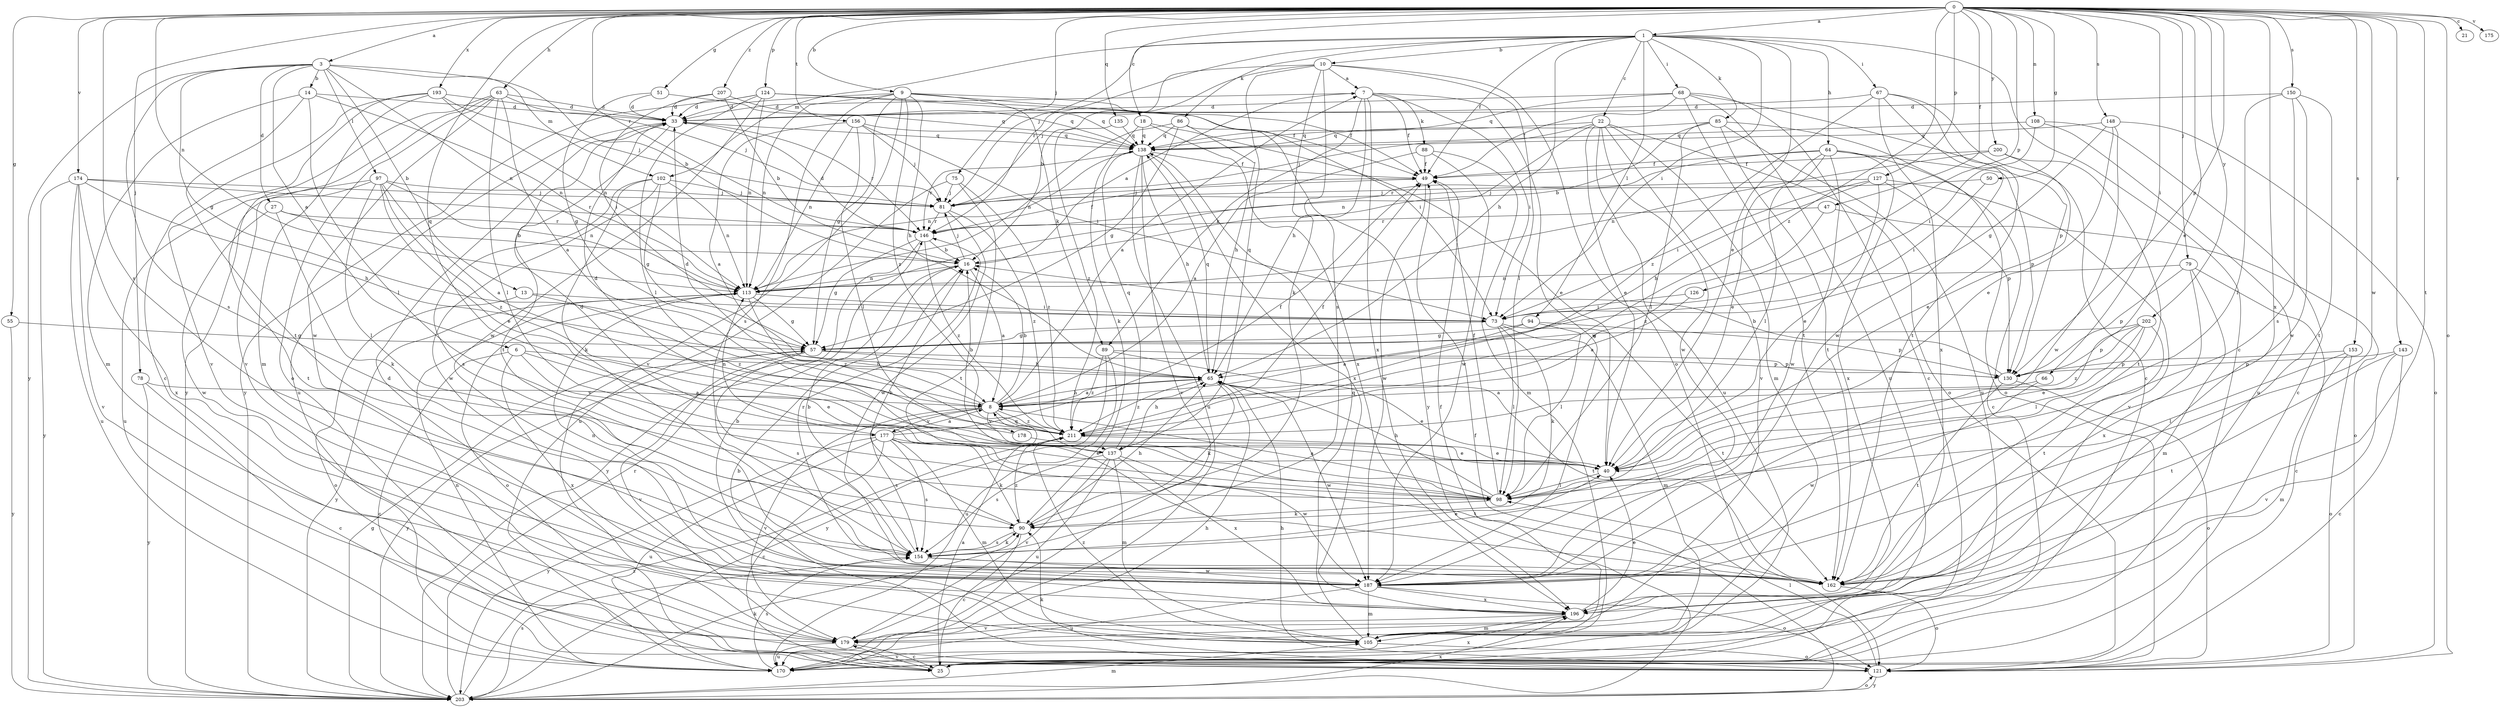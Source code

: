 strict digraph  {
0;
1;
3;
6;
7;
8;
9;
10;
13;
14;
16;
18;
21;
22;
25;
27;
33;
40;
47;
49;
50;
51;
55;
57;
63;
64;
65;
66;
67;
68;
73;
75;
78;
79;
81;
85;
86;
88;
89;
90;
94;
97;
98;
102;
105;
108;
113;
121;
124;
126;
127;
130;
135;
137;
138;
143;
146;
148;
150;
153;
154;
156;
162;
170;
174;
175;
177;
178;
179;
187;
193;
196;
200;
202;
203;
207;
211;
0 -> 1  [label=a];
0 -> 3  [label=a];
0 -> 9  [label=b];
0 -> 18  [label=c];
0 -> 21  [label=c];
0 -> 40  [label=e];
0 -> 47  [label=f];
0 -> 50  [label=g];
0 -> 51  [label=g];
0 -> 55  [label=g];
0 -> 63  [label=h];
0 -> 66  [label=i];
0 -> 75  [label=j];
0 -> 78  [label=j];
0 -> 79  [label=j];
0 -> 108  [label=n];
0 -> 113  [label=n];
0 -> 121  [label=o];
0 -> 124  [label=p];
0 -> 126  [label=p];
0 -> 127  [label=p];
0 -> 130  [label=p];
0 -> 135  [label=q];
0 -> 137  [label=q];
0 -> 143  [label=r];
0 -> 146  [label=r];
0 -> 148  [label=s];
0 -> 150  [label=s];
0 -> 153  [label=s];
0 -> 154  [label=s];
0 -> 156  [label=t];
0 -> 162  [label=t];
0 -> 174  [label=v];
0 -> 175  [label=v];
0 -> 187  [label=w];
0 -> 193  [label=x];
0 -> 196  [label=x];
0 -> 200  [label=y];
0 -> 202  [label=y];
0 -> 207  [label=z];
0 -> 211  [label=z];
1 -> 10  [label=b];
1 -> 22  [label=c];
1 -> 25  [label=c];
1 -> 40  [label=e];
1 -> 49  [label=f];
1 -> 64  [label=h];
1 -> 65  [label=h];
1 -> 67  [label=i];
1 -> 68  [label=i];
1 -> 73  [label=i];
1 -> 81  [label=j];
1 -> 85  [label=k];
1 -> 86  [label=k];
1 -> 94  [label=l];
1 -> 102  [label=m];
1 -> 146  [label=r];
3 -> 6  [label=a];
3 -> 13  [label=b];
3 -> 14  [label=b];
3 -> 16  [label=b];
3 -> 27  [label=d];
3 -> 57  [label=g];
3 -> 97  [label=l];
3 -> 102  [label=m];
3 -> 113  [label=n];
3 -> 154  [label=s];
3 -> 203  [label=y];
6 -> 25  [label=c];
6 -> 40  [label=e];
6 -> 65  [label=h];
6 -> 177  [label=v];
6 -> 196  [label=x];
7 -> 33  [label=d];
7 -> 49  [label=f];
7 -> 65  [label=h];
7 -> 73  [label=i];
7 -> 88  [label=k];
7 -> 89  [label=k];
7 -> 187  [label=w];
7 -> 196  [label=x];
8 -> 7  [label=a];
8 -> 16  [label=b];
8 -> 33  [label=d];
8 -> 65  [label=h];
8 -> 137  [label=q];
8 -> 154  [label=s];
8 -> 177  [label=v];
8 -> 178  [label=v];
8 -> 179  [label=v];
8 -> 211  [label=z];
9 -> 33  [label=d];
9 -> 49  [label=f];
9 -> 57  [label=g];
9 -> 65  [label=h];
9 -> 73  [label=i];
9 -> 89  [label=k];
9 -> 113  [label=n];
9 -> 154  [label=s];
9 -> 179  [label=v];
9 -> 211  [label=z];
10 -> 7  [label=a];
10 -> 16  [label=b];
10 -> 81  [label=j];
10 -> 90  [label=k];
10 -> 98  [label=l];
10 -> 121  [label=o];
10 -> 137  [label=q];
10 -> 154  [label=s];
13 -> 73  [label=i];
13 -> 121  [label=o];
13 -> 211  [label=z];
14 -> 33  [label=d];
14 -> 98  [label=l];
14 -> 105  [label=m];
14 -> 113  [label=n];
14 -> 162  [label=t];
16 -> 7  [label=a];
16 -> 8  [label=a];
16 -> 81  [label=j];
16 -> 113  [label=n];
18 -> 40  [label=e];
18 -> 90  [label=k];
18 -> 138  [label=q];
18 -> 196  [label=x];
22 -> 40  [label=e];
22 -> 81  [label=j];
22 -> 105  [label=m];
22 -> 113  [label=n];
22 -> 121  [label=o];
22 -> 138  [label=q];
22 -> 170  [label=u];
22 -> 179  [label=v];
22 -> 187  [label=w];
25 -> 8  [label=a];
25 -> 179  [label=v];
27 -> 16  [label=b];
27 -> 90  [label=k];
27 -> 146  [label=r];
27 -> 187  [label=w];
33 -> 138  [label=q];
33 -> 146  [label=r];
33 -> 162  [label=t];
33 -> 170  [label=u];
40 -> 98  [label=l];
47 -> 121  [label=o];
47 -> 146  [label=r];
47 -> 211  [label=z];
49 -> 81  [label=j];
49 -> 187  [label=w];
50 -> 73  [label=i];
50 -> 81  [label=j];
51 -> 33  [label=d];
51 -> 57  [label=g];
51 -> 138  [label=q];
55 -> 57  [label=g];
55 -> 203  [label=y];
57 -> 65  [label=h];
57 -> 130  [label=p];
57 -> 154  [label=s];
57 -> 179  [label=v];
57 -> 203  [label=y];
63 -> 8  [label=a];
63 -> 33  [label=d];
63 -> 81  [label=j];
63 -> 98  [label=l];
63 -> 121  [label=o];
63 -> 179  [label=v];
63 -> 187  [label=w];
63 -> 203  [label=y];
64 -> 25  [label=c];
64 -> 40  [label=e];
64 -> 49  [label=f];
64 -> 98  [label=l];
64 -> 130  [label=p];
64 -> 146  [label=r];
64 -> 187  [label=w];
64 -> 196  [label=x];
65 -> 8  [label=a];
65 -> 40  [label=e];
65 -> 90  [label=k];
65 -> 138  [label=q];
65 -> 187  [label=w];
65 -> 211  [label=z];
66 -> 8  [label=a];
66 -> 187  [label=w];
67 -> 25  [label=c];
67 -> 33  [label=d];
67 -> 162  [label=t];
67 -> 187  [label=w];
67 -> 196  [label=x];
67 -> 211  [label=z];
68 -> 25  [label=c];
68 -> 33  [label=d];
68 -> 49  [label=f];
68 -> 130  [label=p];
68 -> 138  [label=q];
68 -> 162  [label=t];
68 -> 170  [label=u];
73 -> 57  [label=g];
73 -> 90  [label=k];
73 -> 98  [label=l];
73 -> 105  [label=m];
73 -> 162  [label=t];
75 -> 81  [label=j];
75 -> 162  [label=t];
75 -> 170  [label=u];
75 -> 211  [label=z];
78 -> 8  [label=a];
78 -> 25  [label=c];
78 -> 203  [label=y];
79 -> 25  [label=c];
79 -> 105  [label=m];
79 -> 113  [label=n];
79 -> 130  [label=p];
79 -> 196  [label=x];
81 -> 146  [label=r];
81 -> 187  [label=w];
81 -> 211  [label=z];
85 -> 16  [label=b];
85 -> 98  [label=l];
85 -> 121  [label=o];
85 -> 138  [label=q];
85 -> 162  [label=t];
85 -> 170  [label=u];
86 -> 57  [label=g];
86 -> 65  [label=h];
86 -> 113  [label=n];
86 -> 138  [label=q];
86 -> 203  [label=y];
88 -> 8  [label=a];
88 -> 49  [label=f];
88 -> 105  [label=m];
88 -> 187  [label=w];
89 -> 130  [label=p];
89 -> 162  [label=t];
89 -> 170  [label=u];
89 -> 203  [label=y];
89 -> 211  [label=z];
90 -> 16  [label=b];
90 -> 25  [label=c];
90 -> 65  [label=h];
90 -> 154  [label=s];
90 -> 211  [label=z];
94 -> 8  [label=a];
94 -> 57  [label=g];
94 -> 98  [label=l];
94 -> 130  [label=p];
97 -> 8  [label=a];
97 -> 40  [label=e];
97 -> 81  [label=j];
97 -> 98  [label=l];
97 -> 113  [label=n];
97 -> 162  [label=t];
97 -> 170  [label=u];
97 -> 211  [label=z];
98 -> 8  [label=a];
98 -> 33  [label=d];
98 -> 49  [label=f];
98 -> 65  [label=h];
98 -> 90  [label=k];
102 -> 57  [label=g];
102 -> 81  [label=j];
102 -> 90  [label=k];
102 -> 113  [label=n];
102 -> 154  [label=s];
102 -> 187  [label=w];
105 -> 33  [label=d];
105 -> 49  [label=f];
105 -> 121  [label=o];
105 -> 138  [label=q];
105 -> 211  [label=z];
108 -> 25  [label=c];
108 -> 73  [label=i];
108 -> 138  [label=q];
108 -> 170  [label=u];
113 -> 57  [label=g];
113 -> 73  [label=i];
113 -> 121  [label=o];
113 -> 203  [label=y];
113 -> 211  [label=z];
121 -> 16  [label=b];
121 -> 65  [label=h];
121 -> 90  [label=k];
121 -> 98  [label=l];
121 -> 203  [label=y];
124 -> 33  [label=d];
124 -> 49  [label=f];
124 -> 98  [label=l];
124 -> 113  [label=n];
124 -> 138  [label=q];
124 -> 187  [label=w];
124 -> 203  [label=y];
126 -> 8  [label=a];
126 -> 73  [label=i];
127 -> 40  [label=e];
127 -> 65  [label=h];
127 -> 73  [label=i];
127 -> 81  [label=j];
127 -> 130  [label=p];
127 -> 179  [label=v];
130 -> 16  [label=b];
130 -> 121  [label=o];
130 -> 162  [label=t];
135 -> 138  [label=q];
135 -> 211  [label=z];
137 -> 16  [label=b];
137 -> 65  [label=h];
137 -> 105  [label=m];
137 -> 138  [label=q];
137 -> 154  [label=s];
137 -> 170  [label=u];
137 -> 179  [label=v];
137 -> 187  [label=w];
137 -> 196  [label=x];
138 -> 49  [label=f];
138 -> 65  [label=h];
138 -> 113  [label=n];
138 -> 146  [label=r];
138 -> 170  [label=u];
138 -> 179  [label=v];
138 -> 196  [label=x];
143 -> 25  [label=c];
143 -> 130  [label=p];
143 -> 162  [label=t];
143 -> 179  [label=v];
146 -> 16  [label=b];
146 -> 33  [label=d];
146 -> 49  [label=f];
146 -> 57  [label=g];
146 -> 203  [label=y];
146 -> 211  [label=z];
148 -> 40  [label=e];
148 -> 57  [label=g];
148 -> 121  [label=o];
148 -> 138  [label=q];
148 -> 187  [label=w];
150 -> 33  [label=d];
150 -> 98  [label=l];
150 -> 154  [label=s];
150 -> 162  [label=t];
150 -> 187  [label=w];
153 -> 98  [label=l];
153 -> 105  [label=m];
153 -> 121  [label=o];
153 -> 130  [label=p];
154 -> 16  [label=b];
154 -> 40  [label=e];
154 -> 90  [label=k];
154 -> 162  [label=t];
154 -> 187  [label=w];
156 -> 8  [label=a];
156 -> 73  [label=i];
156 -> 81  [label=j];
156 -> 98  [label=l];
156 -> 113  [label=n];
156 -> 138  [label=q];
162 -> 121  [label=o];
162 -> 146  [label=r];
170 -> 65  [label=h];
170 -> 113  [label=n];
170 -> 154  [label=s];
170 -> 196  [label=x];
174 -> 65  [label=h];
174 -> 81  [label=j];
174 -> 146  [label=r];
174 -> 170  [label=u];
174 -> 179  [label=v];
174 -> 196  [label=x];
174 -> 203  [label=y];
177 -> 8  [label=a];
177 -> 25  [label=c];
177 -> 40  [label=e];
177 -> 49  [label=f];
177 -> 90  [label=k];
177 -> 105  [label=m];
177 -> 113  [label=n];
177 -> 154  [label=s];
177 -> 162  [label=t];
177 -> 170  [label=u];
177 -> 203  [label=y];
178 -> 33  [label=d];
178 -> 40  [label=e];
179 -> 25  [label=c];
179 -> 170  [label=u];
187 -> 16  [label=b];
187 -> 105  [label=m];
187 -> 113  [label=n];
187 -> 121  [label=o];
187 -> 170  [label=u];
187 -> 196  [label=x];
193 -> 25  [label=c];
193 -> 33  [label=d];
193 -> 81  [label=j];
193 -> 105  [label=m];
193 -> 113  [label=n];
193 -> 179  [label=v];
196 -> 40  [label=e];
196 -> 105  [label=m];
196 -> 179  [label=v];
200 -> 40  [label=e];
200 -> 49  [label=f];
200 -> 113  [label=n];
200 -> 162  [label=t];
202 -> 40  [label=e];
202 -> 57  [label=g];
202 -> 98  [label=l];
202 -> 130  [label=p];
202 -> 162  [label=t];
202 -> 211  [label=z];
203 -> 49  [label=f];
203 -> 57  [label=g];
203 -> 90  [label=k];
203 -> 105  [label=m];
203 -> 121  [label=o];
203 -> 146  [label=r];
203 -> 154  [label=s];
203 -> 196  [label=x];
203 -> 211  [label=z];
207 -> 16  [label=b];
207 -> 33  [label=d];
207 -> 73  [label=i];
207 -> 138  [label=q];
211 -> 40  [label=e];
211 -> 49  [label=f];
}
